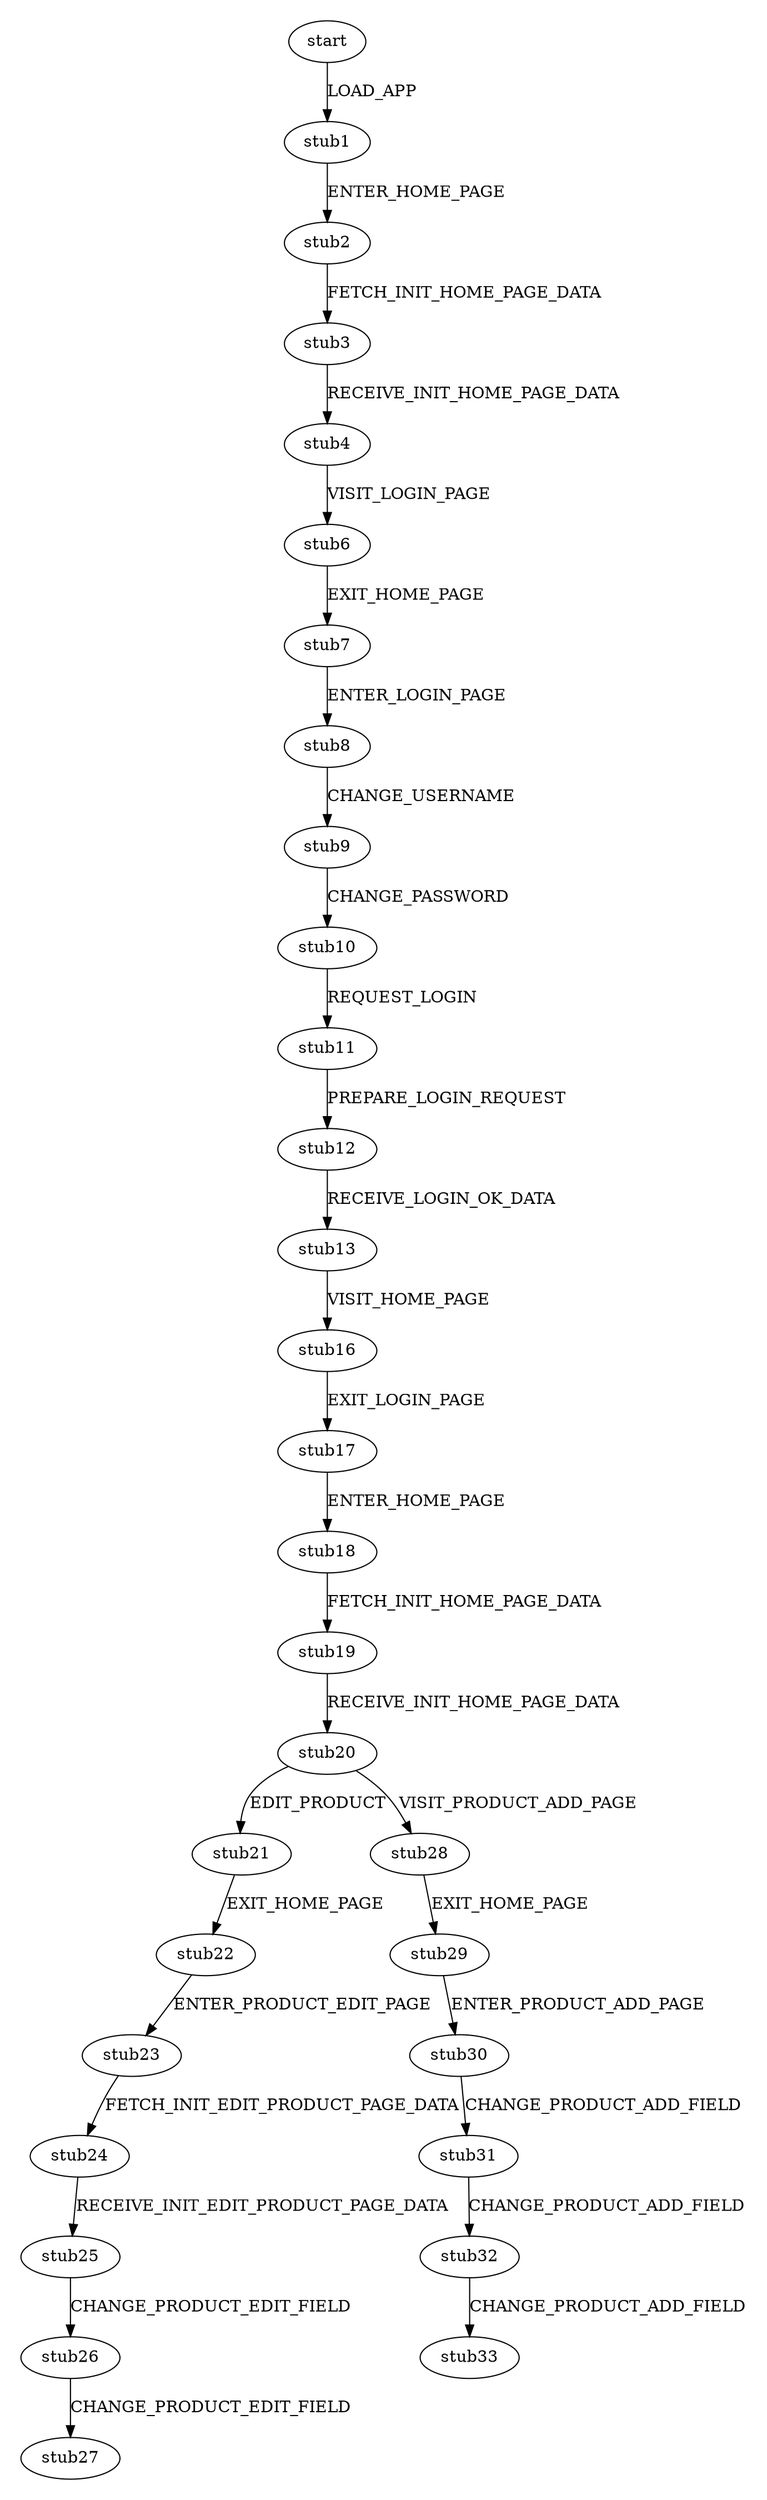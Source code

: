 digraph finite_state_machine {
    pad = 0.25

    start -> stub1 [ label = "LOAD_APP" ]
    stub1 -> stub2 [ label = "ENTER_HOME_PAGE" ]
    stub2 -> stub3 [ label = "FETCH_INIT_HOME_PAGE_DATA" ]
    stub3 -> stub4 [ label = "RECEIVE_INIT_HOME_PAGE_DATA" ]
    stub4 -> stub6 [ label = "VISIT_LOGIN_PAGE" ]
    stub6 -> stub7 [ label = "EXIT_HOME_PAGE" ]
    stub7 -> stub8 [ label = "ENTER_LOGIN_PAGE" ]
    stub8 -> stub9 [ label = "CHANGE_USERNAME" ]
    stub9 -> stub10 [ label = "CHANGE_PASSWORD" ]
    stub10 -> stub11 [ label = "REQUEST_LOGIN" ]
    stub11 -> stub12 [ label = "PREPARE_LOGIN_REQUEST" ]
    stub12 -> stub13 [ label = "RECEIVE_LOGIN_OK_DATA" ]
    stub13 -> stub16 [ label = "VISIT_HOME_PAGE" ]
    stub16 -> stub17 [ label = "EXIT_LOGIN_PAGE" ]
    stub17 -> stub18 [ label = "ENTER_HOME_PAGE" ]
    stub18 -> stub19 [ label = "FETCH_INIT_HOME_PAGE_DATA" ]
    stub19 -> stub20 [ label = "RECEIVE_INIT_HOME_PAGE_DATA" ]
    stub20 -> stub21 [ label = "EDIT_PRODUCT" ]
    stub21 -> stub22 [ label = "EXIT_HOME_PAGE" ]
    stub22 -> stub23 [ label = "ENTER_PRODUCT_EDIT_PAGE" ]
    stub23 -> stub24 [ label = "FETCH_INIT_EDIT_PRODUCT_PAGE_DATA" ]
    stub24 -> stub25 [ label = "RECEIVE_INIT_EDIT_PRODUCT_PAGE_DATA" ]
    stub25 -> stub26 [ label = "CHANGE_PRODUCT_EDIT_FIELD" ]
    stub26 -> stub27 [ label = "CHANGE_PRODUCT_EDIT_FIELD" ]
    stub20 -> stub28 [ label = "VISIT_PRODUCT_ADD_PAGE" ]
    stub28 -> stub29 [ label = "EXIT_HOME_PAGE" ]
    stub29 -> stub30 [ label = "ENTER_PRODUCT_ADD_PAGE" ]
    stub30 -> stub31 [ label = "CHANGE_PRODUCT_ADD_FIELD" ]
    stub31 -> stub32 [ label = "CHANGE_PRODUCT_ADD_FIELD" ]
    stub32 -> stub33 [ label = "CHANGE_PRODUCT_ADD_FIELD" ]
}